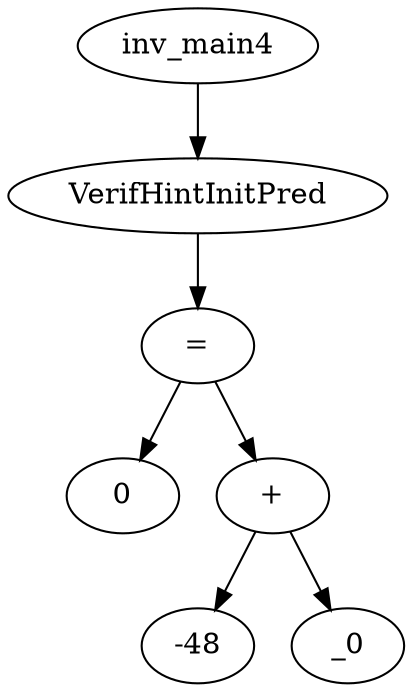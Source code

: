 digraph dag {
0 [label="inv_main4"];
1 [label="VerifHintInitPred"];
2 [label="="];
3 [label="0"];
4 [label="+"];
5 [label="-48"];
6 [label="_0"];
0->1
1->2
2->4
2 -> 3
4->6
4 -> 5
}

